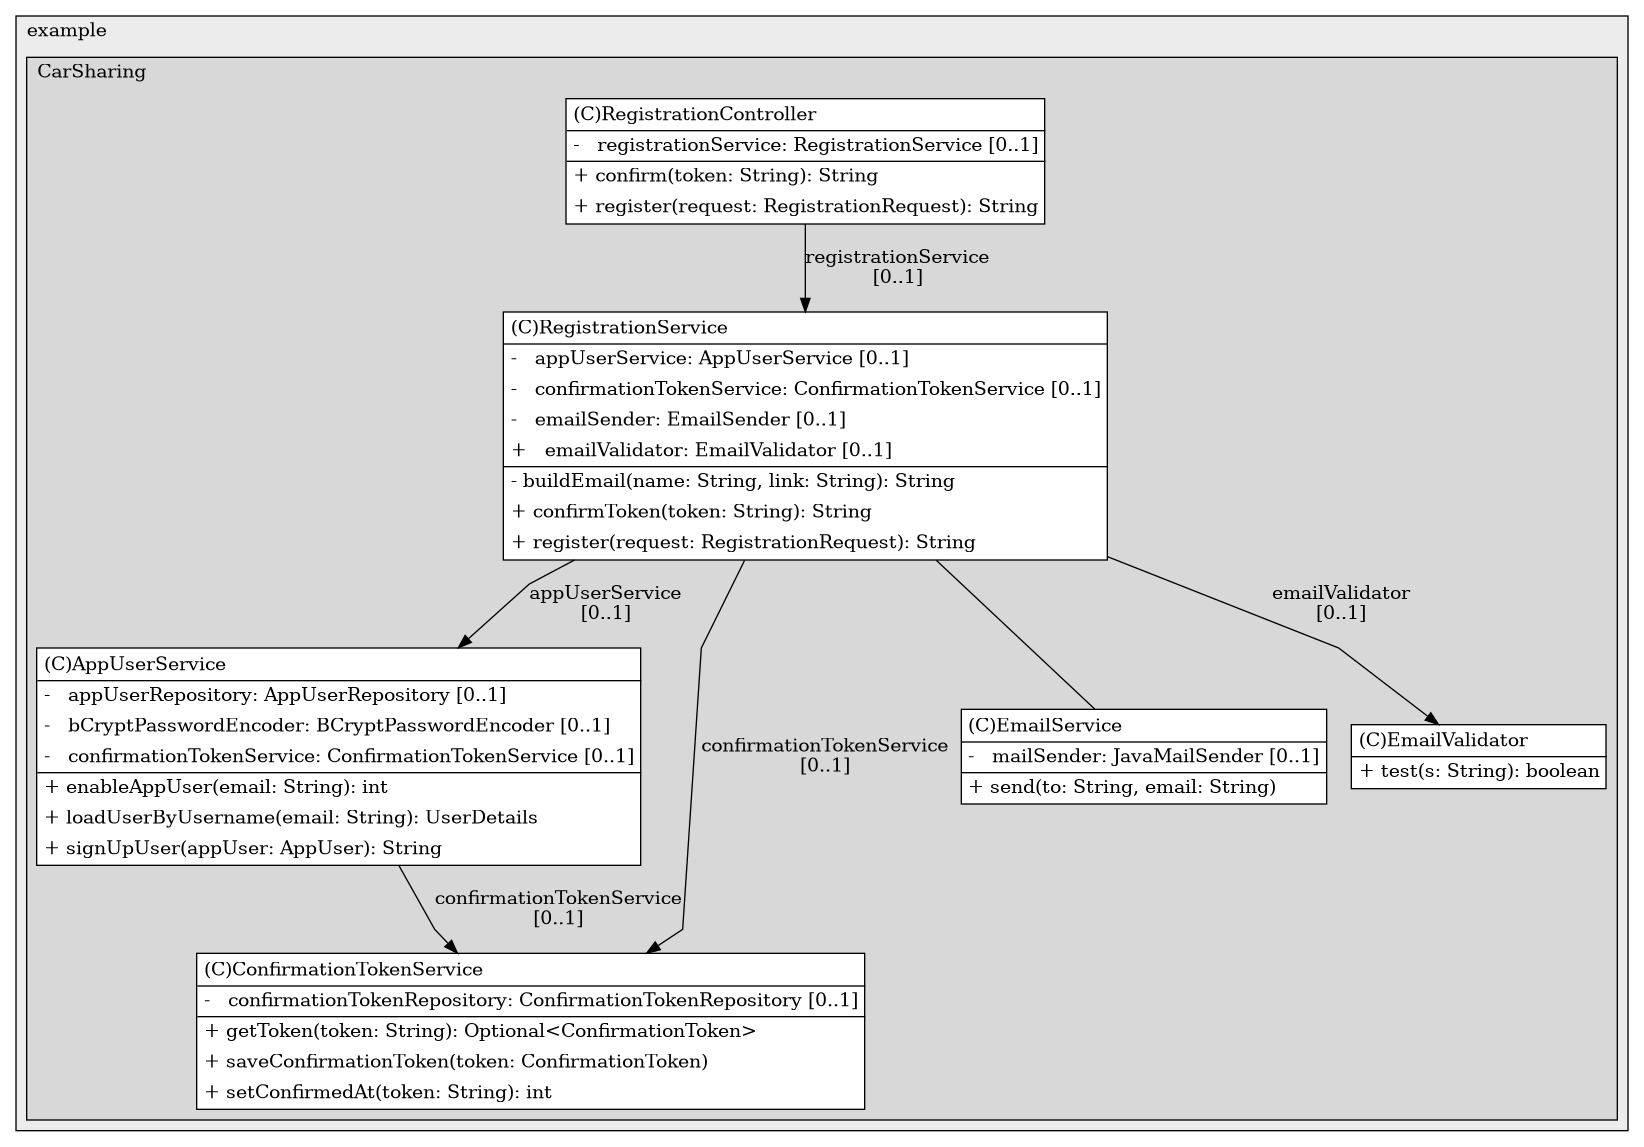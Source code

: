 @startuml

/' diagram meta data start
config=StructureConfiguration;
{
  "projectClassification": {
    "searchMode": "OpenProject", // OpenProject, AllProjects
    "includedProjects": "",
    "pathEndKeywords": "*.impl",
    "isClientPath": "",
    "isClientName": "",
    "isTestPath": "",
    "isTestName": "",
    "isMappingPath": "",
    "isMappingName": "",
    "isDataAccessPath": "",
    "isDataAccessName": "",
    "isDataStructurePath": "",
    "isDataStructureName": "",
    "isInterfaceStructuresPath": "",
    "isInterfaceStructuresName": "",
    "isEntryPointPath": "",
    "isEntryPointName": "",
    "treatFinalFieldsAsMandatory": false
  },
  "graphRestriction": {
    "classPackageExcludeFilter": "",
    "classPackageIncludeFilter": "",
    "classNameExcludeFilter": "",
    "classNameIncludeFilter": "",
    "methodNameExcludeFilter": "",
    "methodNameIncludeFilter": "",
    "removeByInheritance": "", // inheritance/annotation based filtering is done in a second step
    "removeByAnnotation": "",
    "removeByClassPackage": "", // cleanup the graph after inheritance/annotation based filtering is done
    "removeByClassName": "",
    "cutMappings": false,
    "cutEnum": true,
    "cutTests": true,
    "cutClient": true,
    "cutDataAccess": false,
    "cutInterfaceStructures": false,
    "cutDataStructures": false,
    "cutGetterAndSetter": true,
    "cutConstructors": true
  },
  "graphTraversal": {
    "forwardDepth": 6,
    "backwardDepth": 6,
    "classPackageExcludeFilter": "",
    "classPackageIncludeFilter": "",
    "classNameExcludeFilter": "",
    "classNameIncludeFilter": "",
    "methodNameExcludeFilter": "",
    "methodNameIncludeFilter": "",
    "hideMappings": false,
    "hideDataStructures": false,
    "hidePrivateMethods": true,
    "hideInterfaceCalls": true, // indirection: implementation -> interface (is hidden) -> implementation
    "onlyShowApplicationEntryPoints": false, // root node is included
    "useMethodCallsForStructureDiagram": "ForwardOnly" // ForwardOnly, BothDirections, No
  },
  "details": {
    "aggregation": "GroupByClass", // ByClass, GroupByClass, None
    "showClassGenericTypes": true,
    "showMethods": true,
    "showMethodParameterNames": true,
    "showMethodParameterTypes": true,
    "showMethodReturnType": true,
    "showPackageLevels": 2,
    "showDetailedClassStructure": true
  },
  "rootClass": "com.example.CarSharing.registration.RegistrationService",
  "extensionCallbackMethod": "" // qualified.class.name#methodName - signature: public static String method(String)
}
diagram meta data end '/



digraph g {
    rankdir="TB"
    splines=polyline
    

'nodes 
subgraph cluster_1322970774 { 
   	label=example
	labeljust=l
	fillcolor="#ececec"
	style=filled
   
   subgraph cluster_1888283252 { 
   	label=CarSharing
	labeljust=l
	fillcolor="#d8d8d8"
	style=filled
   
   AppUserService11342953[
	label=<<TABLE BORDER="1" CELLBORDER="0" CELLPADDING="4" CELLSPACING="0">
<TR><TD ALIGN="LEFT" >(C)AppUserService</TD></TR>
<HR/>
<TR><TD ALIGN="LEFT" >-   appUserRepository: AppUserRepository [0..1]</TD></TR>
<TR><TD ALIGN="LEFT" >-   bCryptPasswordEncoder: BCryptPasswordEncoder [0..1]</TD></TR>
<TR><TD ALIGN="LEFT" >-   confirmationTokenService: ConfirmationTokenService [0..1]</TD></TR>
<HR/>
<TR><TD ALIGN="LEFT" >+ enableAppUser(email: String): int</TD></TR>
<TR><TD ALIGN="LEFT" >+ loadUserByUsername(email: String): UserDetails</TD></TR>
<TR><TD ALIGN="LEFT" >+ signUpUser(appUser: AppUser): String</TD></TR>
</TABLE>>
	style=filled
	margin=0
	shape=plaintext
	fillcolor="#FFFFFF"
];

ConfirmationTokenService1979413881[
	label=<<TABLE BORDER="1" CELLBORDER="0" CELLPADDING="4" CELLSPACING="0">
<TR><TD ALIGN="LEFT" >(C)ConfirmationTokenService</TD></TR>
<HR/>
<TR><TD ALIGN="LEFT" >-   confirmationTokenRepository: ConfirmationTokenRepository [0..1]</TD></TR>
<HR/>
<TR><TD ALIGN="LEFT" >+ getToken(token: String): Optional&lt;ConfirmationToken&gt;</TD></TR>
<TR><TD ALIGN="LEFT" >+ saveConfirmationToken(token: ConfirmationToken)</TD></TR>
<TR><TD ALIGN="LEFT" >+ setConfirmedAt(token: String): int</TD></TR>
</TABLE>>
	style=filled
	margin=0
	shape=plaintext
	fillcolor="#FFFFFF"
];

EmailService1754575737[
	label=<<TABLE BORDER="1" CELLBORDER="0" CELLPADDING="4" CELLSPACING="0">
<TR><TD ALIGN="LEFT" >(C)EmailService</TD></TR>
<HR/>
<TR><TD ALIGN="LEFT" >-   mailSender: JavaMailSender [0..1]</TD></TR>
<HR/>
<TR><TD ALIGN="LEFT" >+ send(to: String, email: String)</TD></TR>
</TABLE>>
	style=filled
	margin=0
	shape=plaintext
	fillcolor="#FFFFFF"
];

EmailValidator110159506[
	label=<<TABLE BORDER="1" CELLBORDER="0" CELLPADDING="4" CELLSPACING="0">
<TR><TD ALIGN="LEFT" >(C)EmailValidator</TD></TR>
<HR/>
<TR><TD ALIGN="LEFT" >+ test(s: String): boolean</TD></TR>
</TABLE>>
	style=filled
	margin=0
	shape=plaintext
	fillcolor="#FFFFFF"
];

RegistrationController110159506[
	label=<<TABLE BORDER="1" CELLBORDER="0" CELLPADDING="4" CELLSPACING="0">
<TR><TD ALIGN="LEFT" >(C)RegistrationController</TD></TR>
<HR/>
<TR><TD ALIGN="LEFT" >-   registrationService: RegistrationService [0..1]</TD></TR>
<HR/>
<TR><TD ALIGN="LEFT" >+ confirm(token: String): String</TD></TR>
<TR><TD ALIGN="LEFT" >+ register(request: RegistrationRequest): String</TD></TR>
</TABLE>>
	style=filled
	margin=0
	shape=plaintext
	fillcolor="#FFFFFF"
];

RegistrationService110159506[
	label=<<TABLE BORDER="1" CELLBORDER="0" CELLPADDING="4" CELLSPACING="0">
<TR><TD ALIGN="LEFT" >(C)RegistrationService</TD></TR>
<HR/>
<TR><TD ALIGN="LEFT" >-   appUserService: AppUserService [0..1]</TD></TR>
<TR><TD ALIGN="LEFT" >-   confirmationTokenService: ConfirmationTokenService [0..1]</TD></TR>
<TR><TD ALIGN="LEFT" >-   emailSender: EmailSender [0..1]</TD></TR>
<TR><TD ALIGN="LEFT" >+   emailValidator: EmailValidator [0..1]</TD></TR>
<HR/>
<TR><TD ALIGN="LEFT" >- buildEmail(name: String, link: String): String</TD></TR>
<TR><TD ALIGN="LEFT" >+ confirmToken(token: String): String</TD></TR>
<TR><TD ALIGN="LEFT" >+ register(request: RegistrationRequest): String</TD></TR>
</TABLE>>
	style=filled
	margin=0
	shape=plaintext
	fillcolor="#FFFFFF"
];
} 
} 

'edges    
AppUserService11342953 -> ConfirmationTokenService1979413881[label="confirmationTokenService
[0..1]"];
RegistrationController110159506 -> RegistrationService110159506[label="registrationService
[0..1]"];
RegistrationService110159506 -> AppUserService11342953[label="appUserService
[0..1]"];
RegistrationService110159506 -> ConfirmationTokenService1979413881[label="confirmationTokenService
[0..1]"];
RegistrationService110159506 -> EmailService1754575737[arrowhead=none];
RegistrationService110159506 -> EmailValidator110159506[label="emailValidator
[0..1]"];
    
}
@enduml